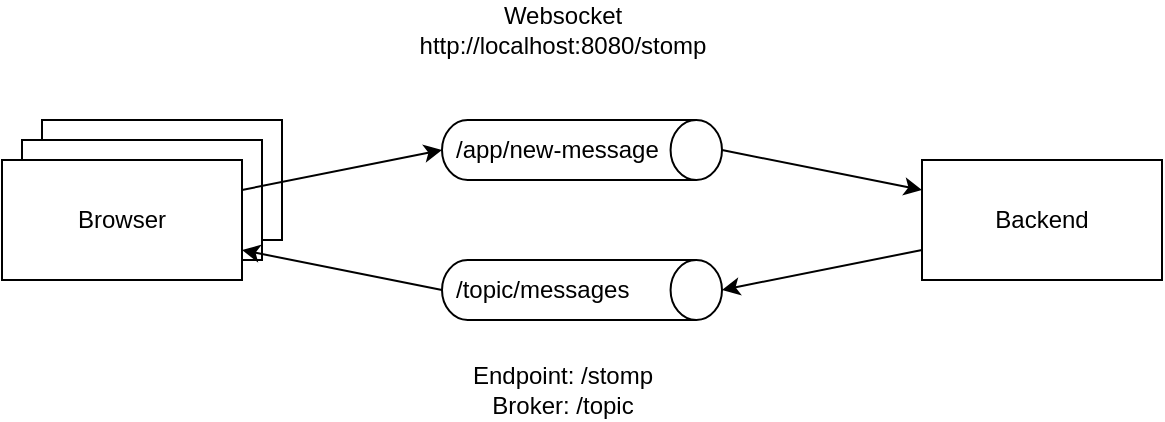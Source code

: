 <mxfile version="12.9.2" type="device"><diagram id="5KeykhYfRrBg3sGhJZlO" name="Page-1"><mxGraphModel dx="1178" dy="520" grid="1" gridSize="10" guides="1" tooltips="1" connect="1" arrows="1" fold="1" page="1" pageScale="1" pageWidth="827" pageHeight="1169" math="0" shadow="0"><root><mxCell id="0"/><mxCell id="1" parent="0"/><mxCell id="70-Xcdj6XsA_Wuvz8At9-10" value="Browser" style="rounded=0;whiteSpace=wrap;html=1;strokeWidth=1;align=center;" vertex="1" parent="1"><mxGeometry x="-50" y="180" width="120" height="60" as="geometry"/></mxCell><mxCell id="70-Xcdj6XsA_Wuvz8At9-9" value="Browser" style="rounded=0;whiteSpace=wrap;html=1;strokeWidth=1;align=center;" vertex="1" parent="1"><mxGeometry x="-60" y="190" width="120" height="60" as="geometry"/></mxCell><mxCell id="70-Xcdj6XsA_Wuvz8At9-5" style="rounded=0;orthogonalLoop=1;jettySize=auto;html=1;exitX=0;exitY=0.5;exitDx=0;exitDy=0;exitPerimeter=0;entryX=1;entryY=0.75;entryDx=0;entryDy=0;" edge="1" parent="1" source="70-Xcdj6XsA_Wuvz8At9-1" target="70-Xcdj6XsA_Wuvz8At9-3"><mxGeometry relative="1" as="geometry"/></mxCell><mxCell id="70-Xcdj6XsA_Wuvz8At9-1" value="/topic/messages" style="strokeWidth=1;html=1;shape=mxgraph.flowchart.direct_data;whiteSpace=wrap;align=left;spacingLeft=5;" vertex="1" parent="1"><mxGeometry x="150" y="250" width="140" height="30" as="geometry"/></mxCell><mxCell id="70-Xcdj6XsA_Wuvz8At9-7" style="edgeStyle=none;rounded=0;orthogonalLoop=1;jettySize=auto;html=1;exitX=1;exitY=0.5;exitDx=0;exitDy=0;exitPerimeter=0;entryX=0;entryY=0.25;entryDx=0;entryDy=0;" edge="1" parent="1" source="70-Xcdj6XsA_Wuvz8At9-2" target="70-Xcdj6XsA_Wuvz8At9-6"><mxGeometry relative="1" as="geometry"/></mxCell><mxCell id="70-Xcdj6XsA_Wuvz8At9-2" value="/app/new-message" style="strokeWidth=1;html=1;shape=mxgraph.flowchart.direct_data;whiteSpace=wrap;align=left;spacingLeft=5;" vertex="1" parent="1"><mxGeometry x="150" y="180" width="140" height="30" as="geometry"/></mxCell><mxCell id="70-Xcdj6XsA_Wuvz8At9-4" style="rounded=0;orthogonalLoop=1;jettySize=auto;html=1;exitX=1;exitY=0.25;exitDx=0;exitDy=0;entryX=0;entryY=0.5;entryDx=0;entryDy=0;entryPerimeter=0;" edge="1" parent="1" source="70-Xcdj6XsA_Wuvz8At9-3" target="70-Xcdj6XsA_Wuvz8At9-2"><mxGeometry relative="1" as="geometry"/></mxCell><mxCell id="70-Xcdj6XsA_Wuvz8At9-3" value="Browser" style="rounded=0;whiteSpace=wrap;html=1;strokeWidth=1;align=center;" vertex="1" parent="1"><mxGeometry x="-70" y="200" width="120" height="60" as="geometry"/></mxCell><mxCell id="70-Xcdj6XsA_Wuvz8At9-8" style="edgeStyle=none;rounded=0;orthogonalLoop=1;jettySize=auto;html=1;exitX=0;exitY=0.75;exitDx=0;exitDy=0;entryX=1;entryY=0.5;entryDx=0;entryDy=0;entryPerimeter=0;" edge="1" parent="1" source="70-Xcdj6XsA_Wuvz8At9-6" target="70-Xcdj6XsA_Wuvz8At9-1"><mxGeometry relative="1" as="geometry"/></mxCell><mxCell id="70-Xcdj6XsA_Wuvz8At9-6" value="Backend" style="rounded=0;whiteSpace=wrap;html=1;strokeWidth=1;align=center;" vertex="1" parent="1"><mxGeometry x="390" y="200" width="120" height="60" as="geometry"/></mxCell><mxCell id="70-Xcdj6XsA_Wuvz8At9-22" value="Websocket&lt;br&gt;http://localhost:8080/stomp" style="text;html=1;align=center;verticalAlign=middle;resizable=0;points=[];autosize=1;" vertex="1" parent="1"><mxGeometry x="130" y="120" width="160" height="30" as="geometry"/></mxCell><mxCell id="70-Xcdj6XsA_Wuvz8At9-34" value="Endpoint: /stomp&lt;br&gt;Broker: /topic" style="text;html=1;align=center;verticalAlign=middle;resizable=0;points=[];autosize=1;" vertex="1" parent="1"><mxGeometry x="155" y="300" width="110" height="30" as="geometry"/></mxCell></root></mxGraphModel></diagram></mxfile>